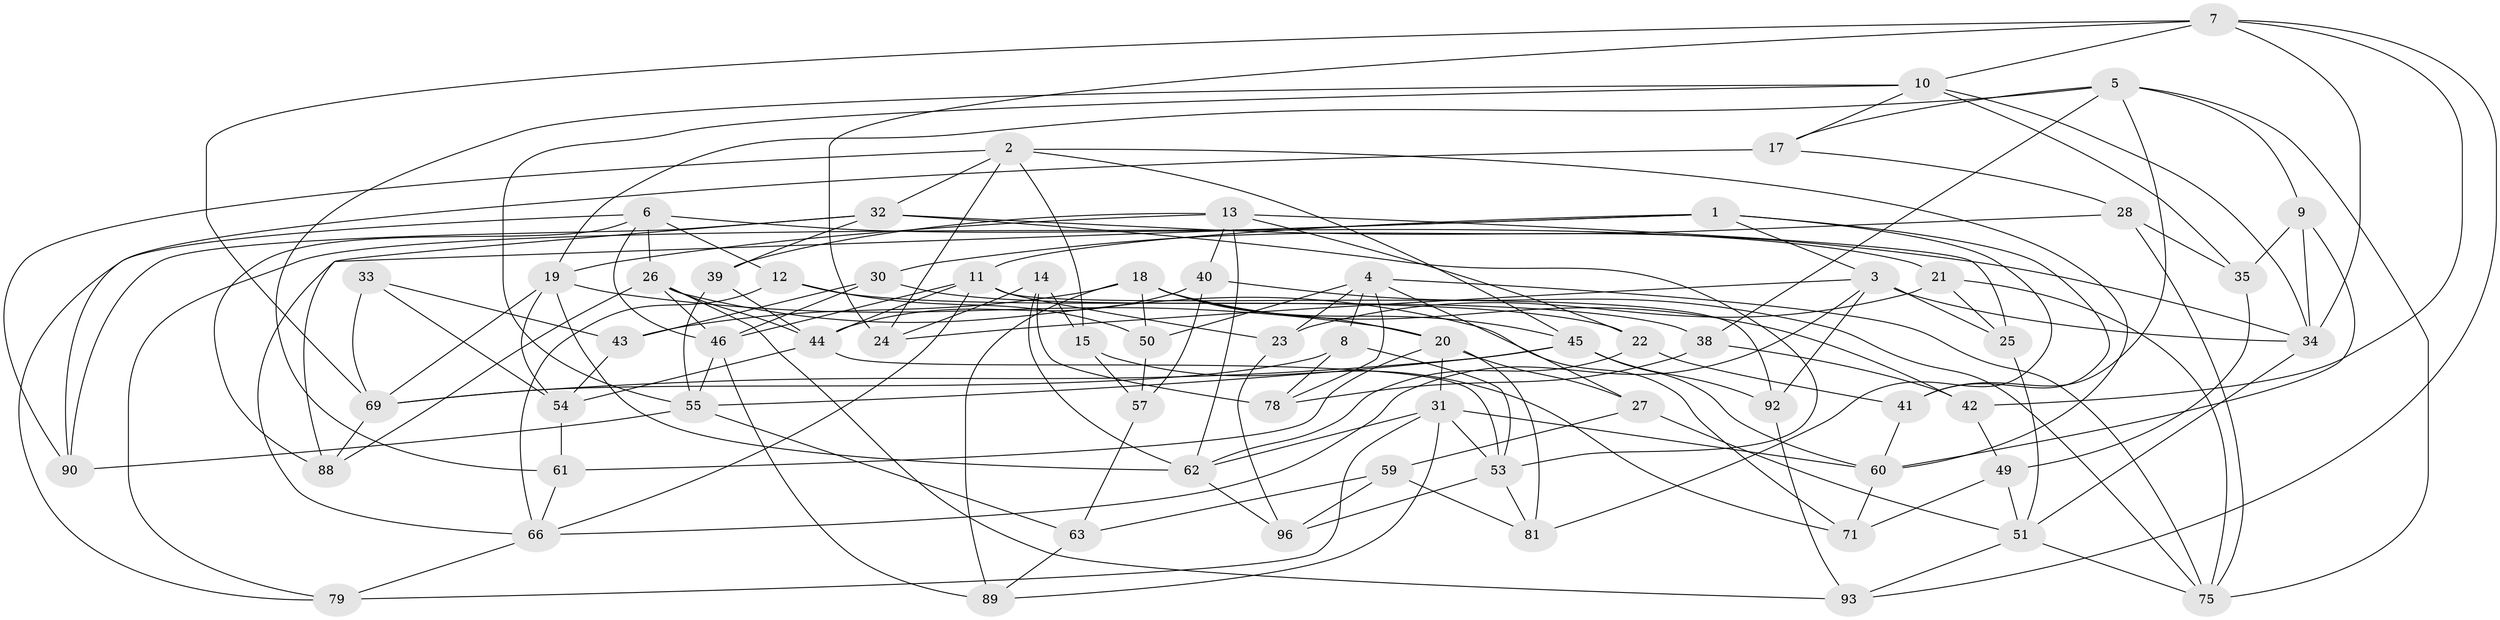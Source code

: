 // Generated by graph-tools (version 1.1) at 2025/24/03/03/25 07:24:26]
// undirected, 67 vertices, 162 edges
graph export_dot {
graph [start="1"]
  node [color=gray90,style=filled];
  1 [super="+29"];
  2 [super="+48"];
  3 [super="+74"];
  4 [super="+52"];
  5 [super="+83"];
  6 [super="+36"];
  7 [super="+16"];
  8;
  9;
  10 [super="+64"];
  11 [super="+56"];
  12;
  13 [super="+95"];
  14;
  15;
  17;
  18 [super="+87"];
  19 [super="+47"];
  20 [super="+84"];
  21;
  22;
  23;
  24;
  25;
  26 [super="+86"];
  27;
  28;
  30;
  31 [super="+37"];
  32 [super="+67"];
  33;
  34 [super="+76"];
  35;
  38;
  39;
  40;
  41;
  42;
  43;
  44 [super="+68"];
  45 [super="+70"];
  46 [super="+82"];
  49;
  50;
  51 [super="+65"];
  53 [super="+77"];
  54 [super="+73"];
  55 [super="+58"];
  57;
  59;
  60 [super="+72"];
  61;
  62 [super="+80"];
  63;
  66 [super="+85"];
  69 [super="+91"];
  71;
  75 [super="+94"];
  78;
  79;
  81;
  88;
  89;
  90;
  92;
  93;
  96;
  1 -- 11;
  1 -- 66;
  1 -- 81;
  1 -- 79;
  1 -- 41;
  1 -- 3;
  2 -- 24;
  2 -- 45;
  2 -- 15;
  2 -- 32;
  2 -- 60;
  2 -- 90;
  3 -- 92;
  3 -- 34;
  3 -- 24;
  3 -- 25;
  3 -- 66;
  4 -- 23;
  4 -- 8;
  4 -- 75;
  4 -- 50;
  4 -- 27;
  4 -- 78;
  5 -- 41;
  5 -- 38;
  5 -- 17;
  5 -- 9;
  5 -- 75;
  5 -- 19;
  6 -- 12;
  6 -- 79;
  6 -- 88;
  6 -- 21;
  6 -- 26;
  6 -- 46;
  7 -- 69;
  7 -- 93;
  7 -- 34;
  7 -- 24;
  7 -- 10;
  7 -- 42;
  8 -- 78;
  8 -- 69;
  8 -- 53;
  9 -- 35;
  9 -- 60;
  9 -- 34;
  10 -- 61;
  10 -- 17;
  10 -- 35;
  10 -- 34;
  10 -- 55;
  11 -- 92;
  11 -- 66;
  11 -- 44;
  11 -- 46;
  11 -- 23;
  12 -- 50;
  12 -- 22;
  12 -- 66;
  13 -- 39;
  13 -- 25;
  13 -- 40;
  13 -- 62;
  13 -- 19;
  13 -- 22;
  14 -- 78;
  14 -- 15;
  14 -- 24;
  14 -- 62;
  15 -- 71;
  15 -- 57;
  17 -- 90;
  17 -- 28;
  18 -- 42;
  18 -- 20;
  18 -- 89;
  18 -- 50;
  18 -- 43;
  18 -- 45;
  19 -- 54;
  19 -- 62;
  19 -- 69;
  19 -- 20;
  20 -- 61;
  20 -- 31;
  20 -- 81;
  20 -- 27;
  21 -- 23;
  21 -- 25;
  21 -- 75;
  22 -- 41;
  22 -- 62;
  23 -- 96;
  25 -- 51;
  26 -- 88;
  26 -- 44;
  26 -- 93;
  26 -- 71;
  26 -- 46;
  27 -- 59;
  27 -- 51;
  28 -- 35;
  28 -- 30;
  28 -- 75;
  30 -- 46;
  30 -- 38;
  30 -- 43;
  31 -- 53;
  31 -- 62;
  31 -- 89;
  31 -- 60;
  31 -- 79;
  32 -- 88;
  32 -- 39;
  32 -- 90;
  32 -- 34;
  32 -- 53;
  33 -- 43;
  33 -- 54 [weight=2];
  33 -- 69;
  34 -- 51;
  35 -- 49;
  38 -- 42;
  38 -- 78;
  39 -- 55;
  39 -- 44;
  40 -- 75;
  40 -- 44;
  40 -- 57;
  41 -- 60;
  42 -- 49;
  43 -- 54;
  44 -- 53;
  44 -- 54;
  45 -- 60;
  45 -- 55;
  45 -- 69;
  45 -- 92;
  46 -- 89;
  46 -- 55;
  49 -- 71;
  49 -- 51;
  50 -- 57;
  51 -- 93;
  51 -- 75;
  53 -- 81;
  53 -- 96;
  54 -- 61;
  55 -- 63;
  55 -- 90;
  57 -- 63;
  59 -- 81;
  59 -- 96;
  59 -- 63;
  60 -- 71;
  61 -- 66;
  62 -- 96;
  63 -- 89;
  66 -- 79;
  69 -- 88;
  92 -- 93;
}

